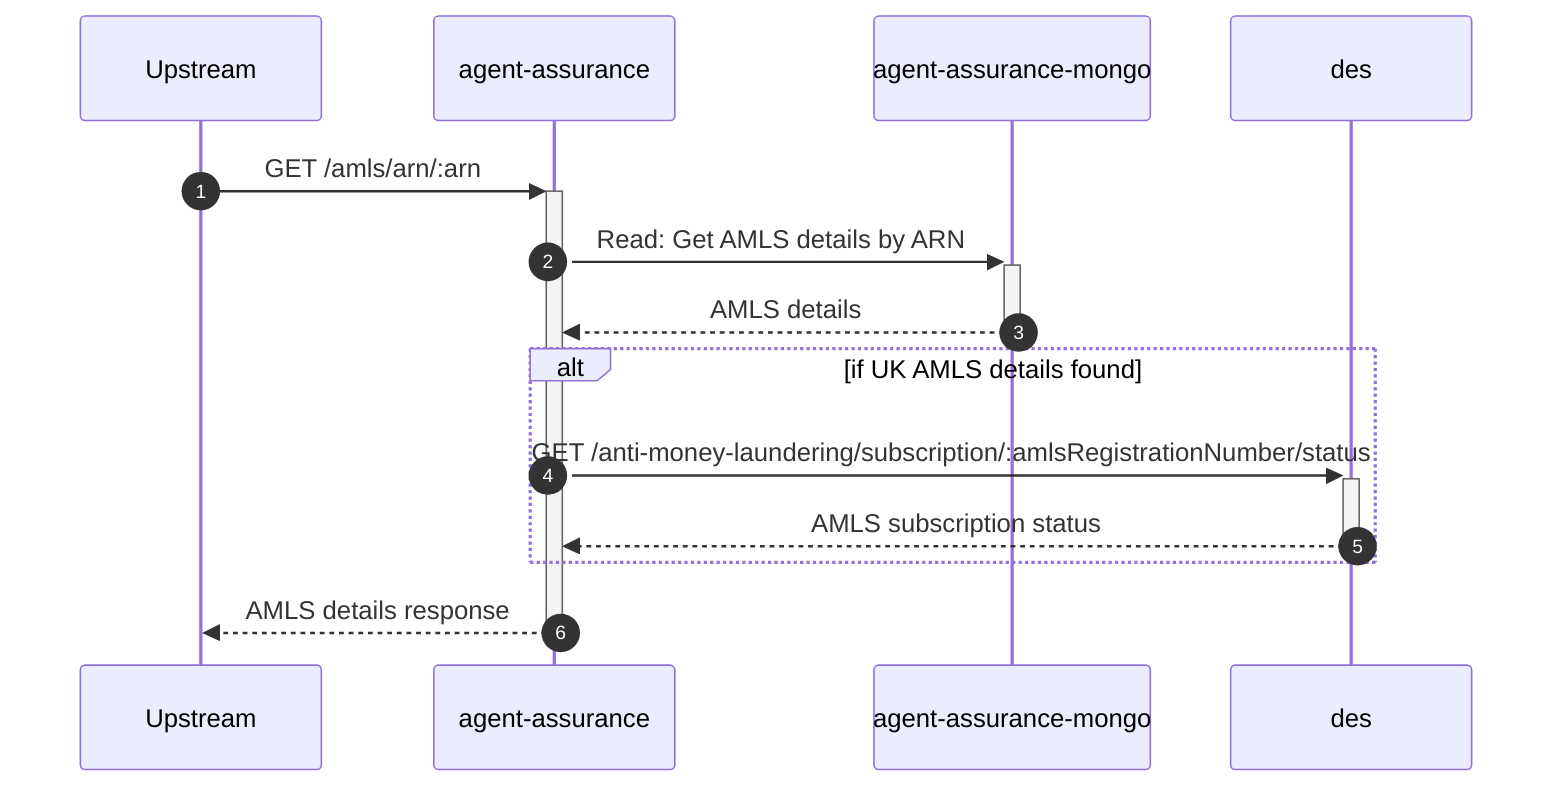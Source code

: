 sequenceDiagram
    autonumber
    participant Upstream
    participant agent-assurance
    participant agent-assurance-mongo
    participant des

    Upstream->>+agent-assurance: GET /amls/arn/:arn
    agent-assurance->>+agent-assurance-mongo: Read: Get AMLS details by ARN
    agent-assurance-mongo-->>-agent-assurance: AMLS details
    alt if UK AMLS details found
        agent-assurance->>+des: GET /anti-money-laundering/subscription/:amlsRegistrationNumber/status
        des-->>-agent-assurance: AMLS subscription status
    end
    agent-assurance-->>-Upstream: AMLS details response